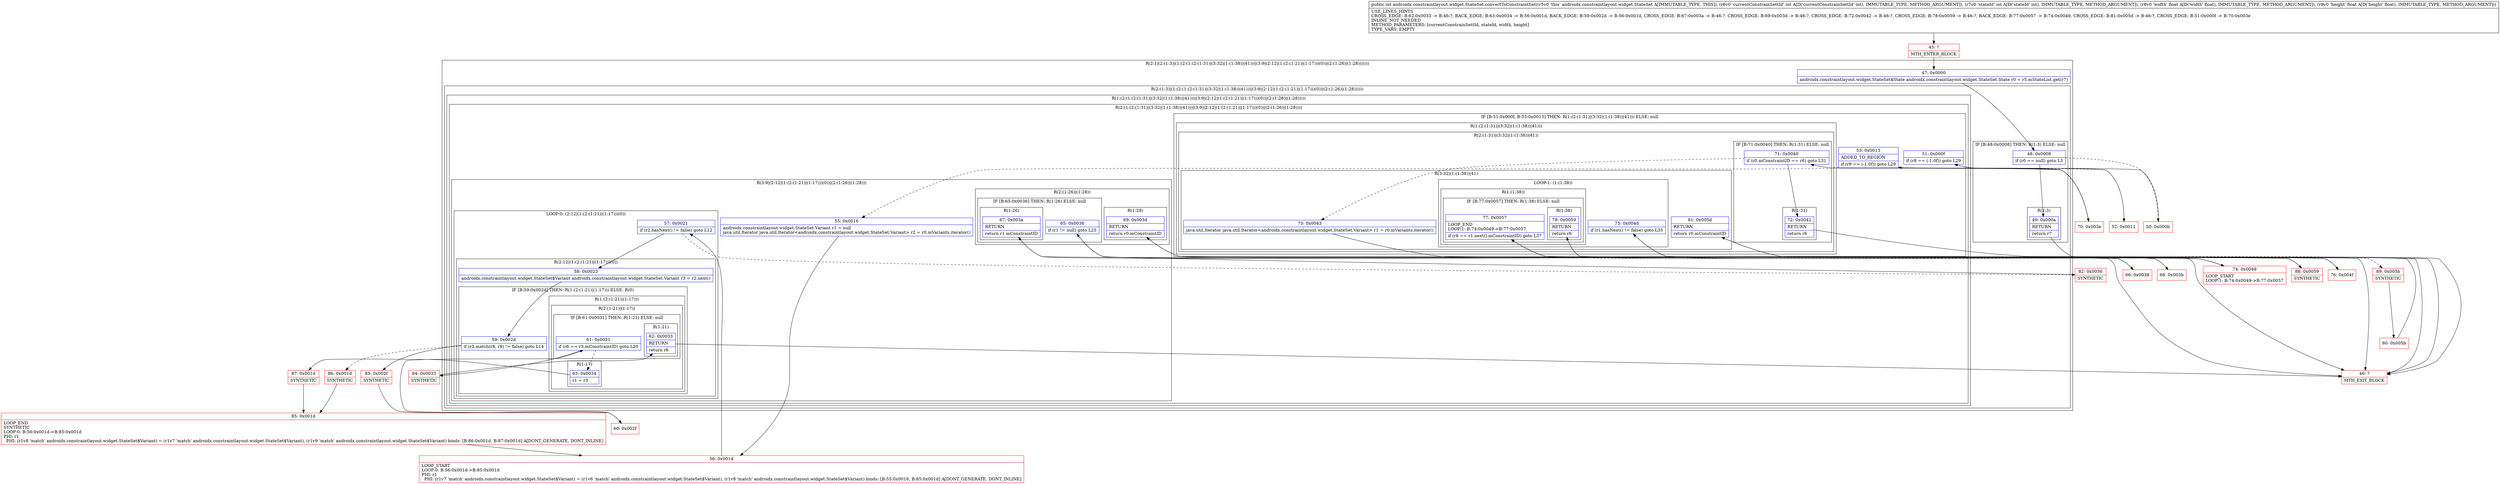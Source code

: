 digraph "CFG forandroidx.constraintlayout.widget.StateSet.convertToConstraintSet(IIFF)I" {
subgraph cluster_Region_1467751283 {
label = "R(2:1|(2:(1:3)|(1:(2:(1:(2:(1:31)|(3:32|(1:(1:38))|41)))|(3:9|(2:12|(1:(2:(1:21)|(1:17)))(0))|(2:(1:26)|(1:28)))))))";
node [shape=record,color=blue];
Node_47 [shape=record,label="{47\:\ 0x0000|androidx.constraintlayout.widget.StateSet$State androidx.constraintlayout.widget.StateSet.State r0 = r5.mStateList.get(r7)\l}"];
subgraph cluster_Region_604011412 {
label = "R(2:(1:3)|(1:(2:(1:(2:(1:31)|(3:32|(1:(1:38))|41)))|(3:9|(2:12|(1:(2:(1:21)|(1:17)))(0))|(2:(1:26)|(1:28))))))";
node [shape=record,color=blue];
subgraph cluster_IfRegion_1833879935 {
label = "IF [B:48:0x0008] THEN: R(1:3) ELSE: null";
node [shape=record,color=blue];
Node_48 [shape=record,label="{48\:\ 0x0008|if (r0 == null) goto L3\l}"];
subgraph cluster_Region_1114906171 {
label = "R(1:3)";
node [shape=record,color=blue];
Node_49 [shape=record,label="{49\:\ 0x000a|RETURN\l|return r7\l}"];
}
}
subgraph cluster_Region_1822413778 {
label = "R(1:(2:(1:(2:(1:31)|(3:32|(1:(1:38))|41)))|(3:9|(2:12|(1:(2:(1:21)|(1:17)))(0))|(2:(1:26)|(1:28)))))";
node [shape=record,color=blue];
subgraph cluster_Region_702648873 {
label = "R(2:(1:(2:(1:31)|(3:32|(1:(1:38))|41)))|(3:9|(2:12|(1:(2:(1:21)|(1:17)))(0))|(2:(1:26)|(1:28))))";
node [shape=record,color=blue];
subgraph cluster_IfRegion_236621914 {
label = "IF [B:51:0x000f, B:53:0x0013] THEN: R(1:(2:(1:31)|(3:32|(1:(1:38))|41))) ELSE: null";
node [shape=record,color=blue];
Node_51 [shape=record,label="{51\:\ 0x000f|if (r8 == (\-1.0f)) goto L29\l}"];
Node_53 [shape=record,label="{53\:\ 0x0013|ADDED_TO_REGION\l|if (r9 == (\-1.0f)) goto L29\l}"];
subgraph cluster_Region_1828573796 {
label = "R(1:(2:(1:31)|(3:32|(1:(1:38))|41)))";
node [shape=record,color=blue];
subgraph cluster_Region_2121178474 {
label = "R(2:(1:31)|(3:32|(1:(1:38))|41))";
node [shape=record,color=blue];
subgraph cluster_IfRegion_1031440344 {
label = "IF [B:71:0x0040] THEN: R(1:31) ELSE: null";
node [shape=record,color=blue];
Node_71 [shape=record,label="{71\:\ 0x0040|if (r0.mConstraintID == r6) goto L31\l}"];
subgraph cluster_Region_1530603604 {
label = "R(1:31)";
node [shape=record,color=blue];
Node_72 [shape=record,label="{72\:\ 0x0042|RETURN\l|return r6\l}"];
}
}
subgraph cluster_Region_2143252066 {
label = "R(3:32|(1:(1:38))|41)";
node [shape=record,color=blue];
Node_73 [shape=record,label="{73\:\ 0x0043|java.util.Iterator java.util.Iterator\<androidx.constraintlayout.widget.StateSet.Variant\> r1 = r0.mVariants.iterator()\l}"];
subgraph cluster_LoopRegion_983331287 {
label = "LOOP:1: (1:(1:38))";
node [shape=record,color=blue];
Node_75 [shape=record,label="{75\:\ 0x004d|if (r1.hasNext() != false) goto L35\l}"];
subgraph cluster_Region_24767273 {
label = "R(1:(1:38))";
node [shape=record,color=blue];
subgraph cluster_IfRegion_1054135448 {
label = "IF [B:77:0x0057] THEN: R(1:38) ELSE: null";
node [shape=record,color=blue];
Node_77 [shape=record,label="{77\:\ 0x0057|LOOP_END\lLOOP:1: B:74:0x0049\-\>B:77:0x0057\l|if (r6 == r1.next().mConstraintID) goto L37\l}"];
subgraph cluster_Region_60127120 {
label = "R(1:38)";
node [shape=record,color=blue];
Node_78 [shape=record,label="{78\:\ 0x0059|RETURN\l|return r6\l}"];
}
}
}
}
Node_81 [shape=record,label="{81\:\ 0x005d|RETURN\l|return r0.mConstraintID\l}"];
}
}
}
}
subgraph cluster_Region_1219446117 {
label = "R(3:9|(2:12|(1:(2:(1:21)|(1:17)))(0))|(2:(1:26)|(1:28)))";
node [shape=record,color=blue];
Node_55 [shape=record,label="{55\:\ 0x0016|androidx.constraintlayout.widget.StateSet.Variant r1 = null\ljava.util.Iterator java.util.Iterator\<androidx.constraintlayout.widget.StateSet.Variant\> r2 = r0.mVariants.iterator()\l}"];
subgraph cluster_LoopRegion_367654859 {
label = "LOOP:0: (2:12|(1:(2:(1:21)|(1:17)))(0))";
node [shape=record,color=blue];
Node_57 [shape=record,label="{57\:\ 0x0021|if (r2.hasNext() != false) goto L12\l}"];
subgraph cluster_Region_138719062 {
label = "R(2:12|(1:(2:(1:21)|(1:17)))(0))";
node [shape=record,color=blue];
Node_58 [shape=record,label="{58\:\ 0x0023|androidx.constraintlayout.widget.StateSet$Variant androidx.constraintlayout.widget.StateSet.Variant r3 = r2.next()\l}"];
subgraph cluster_IfRegion_244526317 {
label = "IF [B:59:0x002d] THEN: R(1:(2:(1:21)|(1:17))) ELSE: R(0)";
node [shape=record,color=blue];
Node_59 [shape=record,label="{59\:\ 0x002d|if (r3.match(r8, r9) != false) goto L14\l}"];
subgraph cluster_Region_161099589 {
label = "R(1:(2:(1:21)|(1:17)))";
node [shape=record,color=blue];
subgraph cluster_Region_199352234 {
label = "R(2:(1:21)|(1:17))";
node [shape=record,color=blue];
subgraph cluster_IfRegion_251953506 {
label = "IF [B:61:0x0031] THEN: R(1:21) ELSE: null";
node [shape=record,color=blue];
Node_61 [shape=record,label="{61\:\ 0x0031|if (r6 == r3.mConstraintID) goto L20\l}"];
subgraph cluster_Region_1158634844 {
label = "R(1:21)";
node [shape=record,color=blue];
Node_62 [shape=record,label="{62\:\ 0x0033|RETURN\l|return r6\l}"];
}
}
subgraph cluster_Region_216152650 {
label = "R(1:17)";
node [shape=record,color=blue];
Node_63 [shape=record,label="{63\:\ 0x0034|r1 = r3\l}"];
}
}
}
subgraph cluster_Region_1829673882 {
label = "R(0)";
node [shape=record,color=blue];
}
}
}
}
subgraph cluster_Region_892756345 {
label = "R(2:(1:26)|(1:28))";
node [shape=record,color=blue];
subgraph cluster_IfRegion_1414153072 {
label = "IF [B:65:0x0036] THEN: R(1:26) ELSE: null";
node [shape=record,color=blue];
Node_65 [shape=record,label="{65\:\ 0x0036|if (r1 != null) goto L25\l}"];
subgraph cluster_Region_218202855 {
label = "R(1:26)";
node [shape=record,color=blue];
Node_67 [shape=record,label="{67\:\ 0x003a|RETURN\l|return r1.mConstraintID\l}"];
}
}
subgraph cluster_Region_1404135486 {
label = "R(1:28)";
node [shape=record,color=blue];
Node_69 [shape=record,label="{69\:\ 0x003d|RETURN\l|return r0.mConstraintID\l}"];
}
}
}
}
}
}
}
Node_45 [shape=record,color=red,label="{45\:\ ?|MTH_ENTER_BLOCK\l}"];
Node_46 [shape=record,color=red,label="{46\:\ ?|MTH_EXIT_BLOCK\l}"];
Node_50 [shape=record,color=red,label="{50\:\ 0x000b}"];
Node_52 [shape=record,color=red,label="{52\:\ 0x0011}"];
Node_56 [shape=record,color=red,label="{56\:\ 0x001d|LOOP_START\lLOOP:0: B:56:0x001d\-\>B:85:0x001d\lPHI: r1 \l  PHI: (r1v7 'match' androidx.constraintlayout.widget.StateSet$Variant) = (r1v6 'match' androidx.constraintlayout.widget.StateSet$Variant), (r1v8 'match' androidx.constraintlayout.widget.StateSet$Variant) binds: [B:55:0x0016, B:85:0x001d] A[DONT_GENERATE, DONT_INLINE]\l}"];
Node_83 [shape=record,color=red,label="{83\:\ 0x002f|SYNTHETIC\l}"];
Node_60 [shape=record,color=red,label="{60\:\ 0x002f}"];
Node_87 [shape=record,color=red,label="{87\:\ 0x001d|SYNTHETIC\l}"];
Node_85 [shape=record,color=red,label="{85\:\ 0x001d|LOOP_END\lSYNTHETIC\lLOOP:0: B:56:0x001d\-\>B:85:0x001d\lPHI: r1 \l  PHI: (r1v8 'match' androidx.constraintlayout.widget.StateSet$Variant) = (r1v7 'match' androidx.constraintlayout.widget.StateSet$Variant), (r1v9 'match' androidx.constraintlayout.widget.StateSet$Variant) binds: [B:86:0x001d, B:87:0x001d] A[DONT_GENERATE, DONT_INLINE]\l}"];
Node_84 [shape=record,color=red,label="{84\:\ 0x0033|SYNTHETIC\l}"];
Node_86 [shape=record,color=red,label="{86\:\ 0x001d|SYNTHETIC\l}"];
Node_82 [shape=record,color=red,label="{82\:\ 0x0036|SYNTHETIC\l}"];
Node_66 [shape=record,color=red,label="{66\:\ 0x0038}"];
Node_68 [shape=record,color=red,label="{68\:\ 0x003b}"];
Node_70 [shape=record,color=red,label="{70\:\ 0x003e}"];
Node_74 [shape=record,color=red,label="{74\:\ 0x0049|LOOP_START\lLOOP:1: B:74:0x0049\-\>B:77:0x0057\l}"];
Node_76 [shape=record,color=red,label="{76\:\ 0x004f}"];
Node_88 [shape=record,color=red,label="{88\:\ 0x0059|SYNTHETIC\l}"];
Node_89 [shape=record,color=red,label="{89\:\ 0x005b|SYNTHETIC\l}"];
Node_80 [shape=record,color=red,label="{80\:\ 0x005b}"];
MethodNode[shape=record,label="{public int androidx.constraintlayout.widget.StateSet.convertToConstraintSet((r5v0 'this' androidx.constraintlayout.widget.StateSet A[IMMUTABLE_TYPE, THIS]), (r6v0 'currentConstrainSettId' int A[D('currentConstrainSettId' int), IMMUTABLE_TYPE, METHOD_ARGUMENT]), (r7v0 'stateId' int A[D('stateId' int), IMMUTABLE_TYPE, METHOD_ARGUMENT]), (r8v0 'width' float A[D('width' float), IMMUTABLE_TYPE, METHOD_ARGUMENT]), (r9v0 'height' float A[D('height' float), IMMUTABLE_TYPE, METHOD_ARGUMENT]))  | USE_LINES_HINTS\lCROSS_EDGE: B:62:0x0033 \-\> B:46:?, BACK_EDGE: B:63:0x0034 \-\> B:56:0x001d, BACK_EDGE: B:59:0x002d \-\> B:56:0x001d, CROSS_EDGE: B:67:0x003a \-\> B:46:?, CROSS_EDGE: B:69:0x003d \-\> B:46:?, CROSS_EDGE: B:72:0x0042 \-\> B:46:?, CROSS_EDGE: B:78:0x0059 \-\> B:46:?, BACK_EDGE: B:77:0x0057 \-\> B:74:0x0049, CROSS_EDGE: B:81:0x005d \-\> B:46:?, CROSS_EDGE: B:51:0x000f \-\> B:70:0x003e\lINLINE_NOT_NEEDED\lMETHOD_PARAMETERS: [currentConstrainSettId, stateId, width, height]\lTYPE_VARS: EMPTY\l}"];
MethodNode -> Node_45;Node_47 -> Node_48;
Node_48 -> Node_49;
Node_48 -> Node_50[style=dashed];
Node_49 -> Node_46;
Node_51 -> Node_52[style=dashed];
Node_51 -> Node_70;
Node_53 -> Node_55[style=dashed];
Node_53 -> Node_70;
Node_71 -> Node_72;
Node_71 -> Node_73[style=dashed];
Node_72 -> Node_46;
Node_73 -> Node_74;
Node_75 -> Node_76;
Node_75 -> Node_89[style=dashed];
Node_77 -> Node_74[style=dashed];
Node_77 -> Node_88;
Node_78 -> Node_46;
Node_81 -> Node_46;
Node_55 -> Node_56;
Node_57 -> Node_58;
Node_57 -> Node_82[style=dashed];
Node_58 -> Node_59;
Node_59 -> Node_83;
Node_59 -> Node_86[style=dashed];
Node_61 -> Node_63[style=dashed];
Node_61 -> Node_84;
Node_62 -> Node_46;
Node_63 -> Node_87;
Node_65 -> Node_66;
Node_65 -> Node_68[style=dashed];
Node_67 -> Node_46;
Node_69 -> Node_46;
Node_45 -> Node_47;
Node_50 -> Node_51;
Node_52 -> Node_53;
Node_56 -> Node_57;
Node_83 -> Node_60;
Node_60 -> Node_61;
Node_87 -> Node_85;
Node_85 -> Node_56;
Node_84 -> Node_62;
Node_86 -> Node_85;
Node_82 -> Node_65;
Node_66 -> Node_67;
Node_68 -> Node_69;
Node_70 -> Node_71;
Node_74 -> Node_75;
Node_76 -> Node_77;
Node_88 -> Node_78;
Node_89 -> Node_80;
Node_80 -> Node_81;
}

